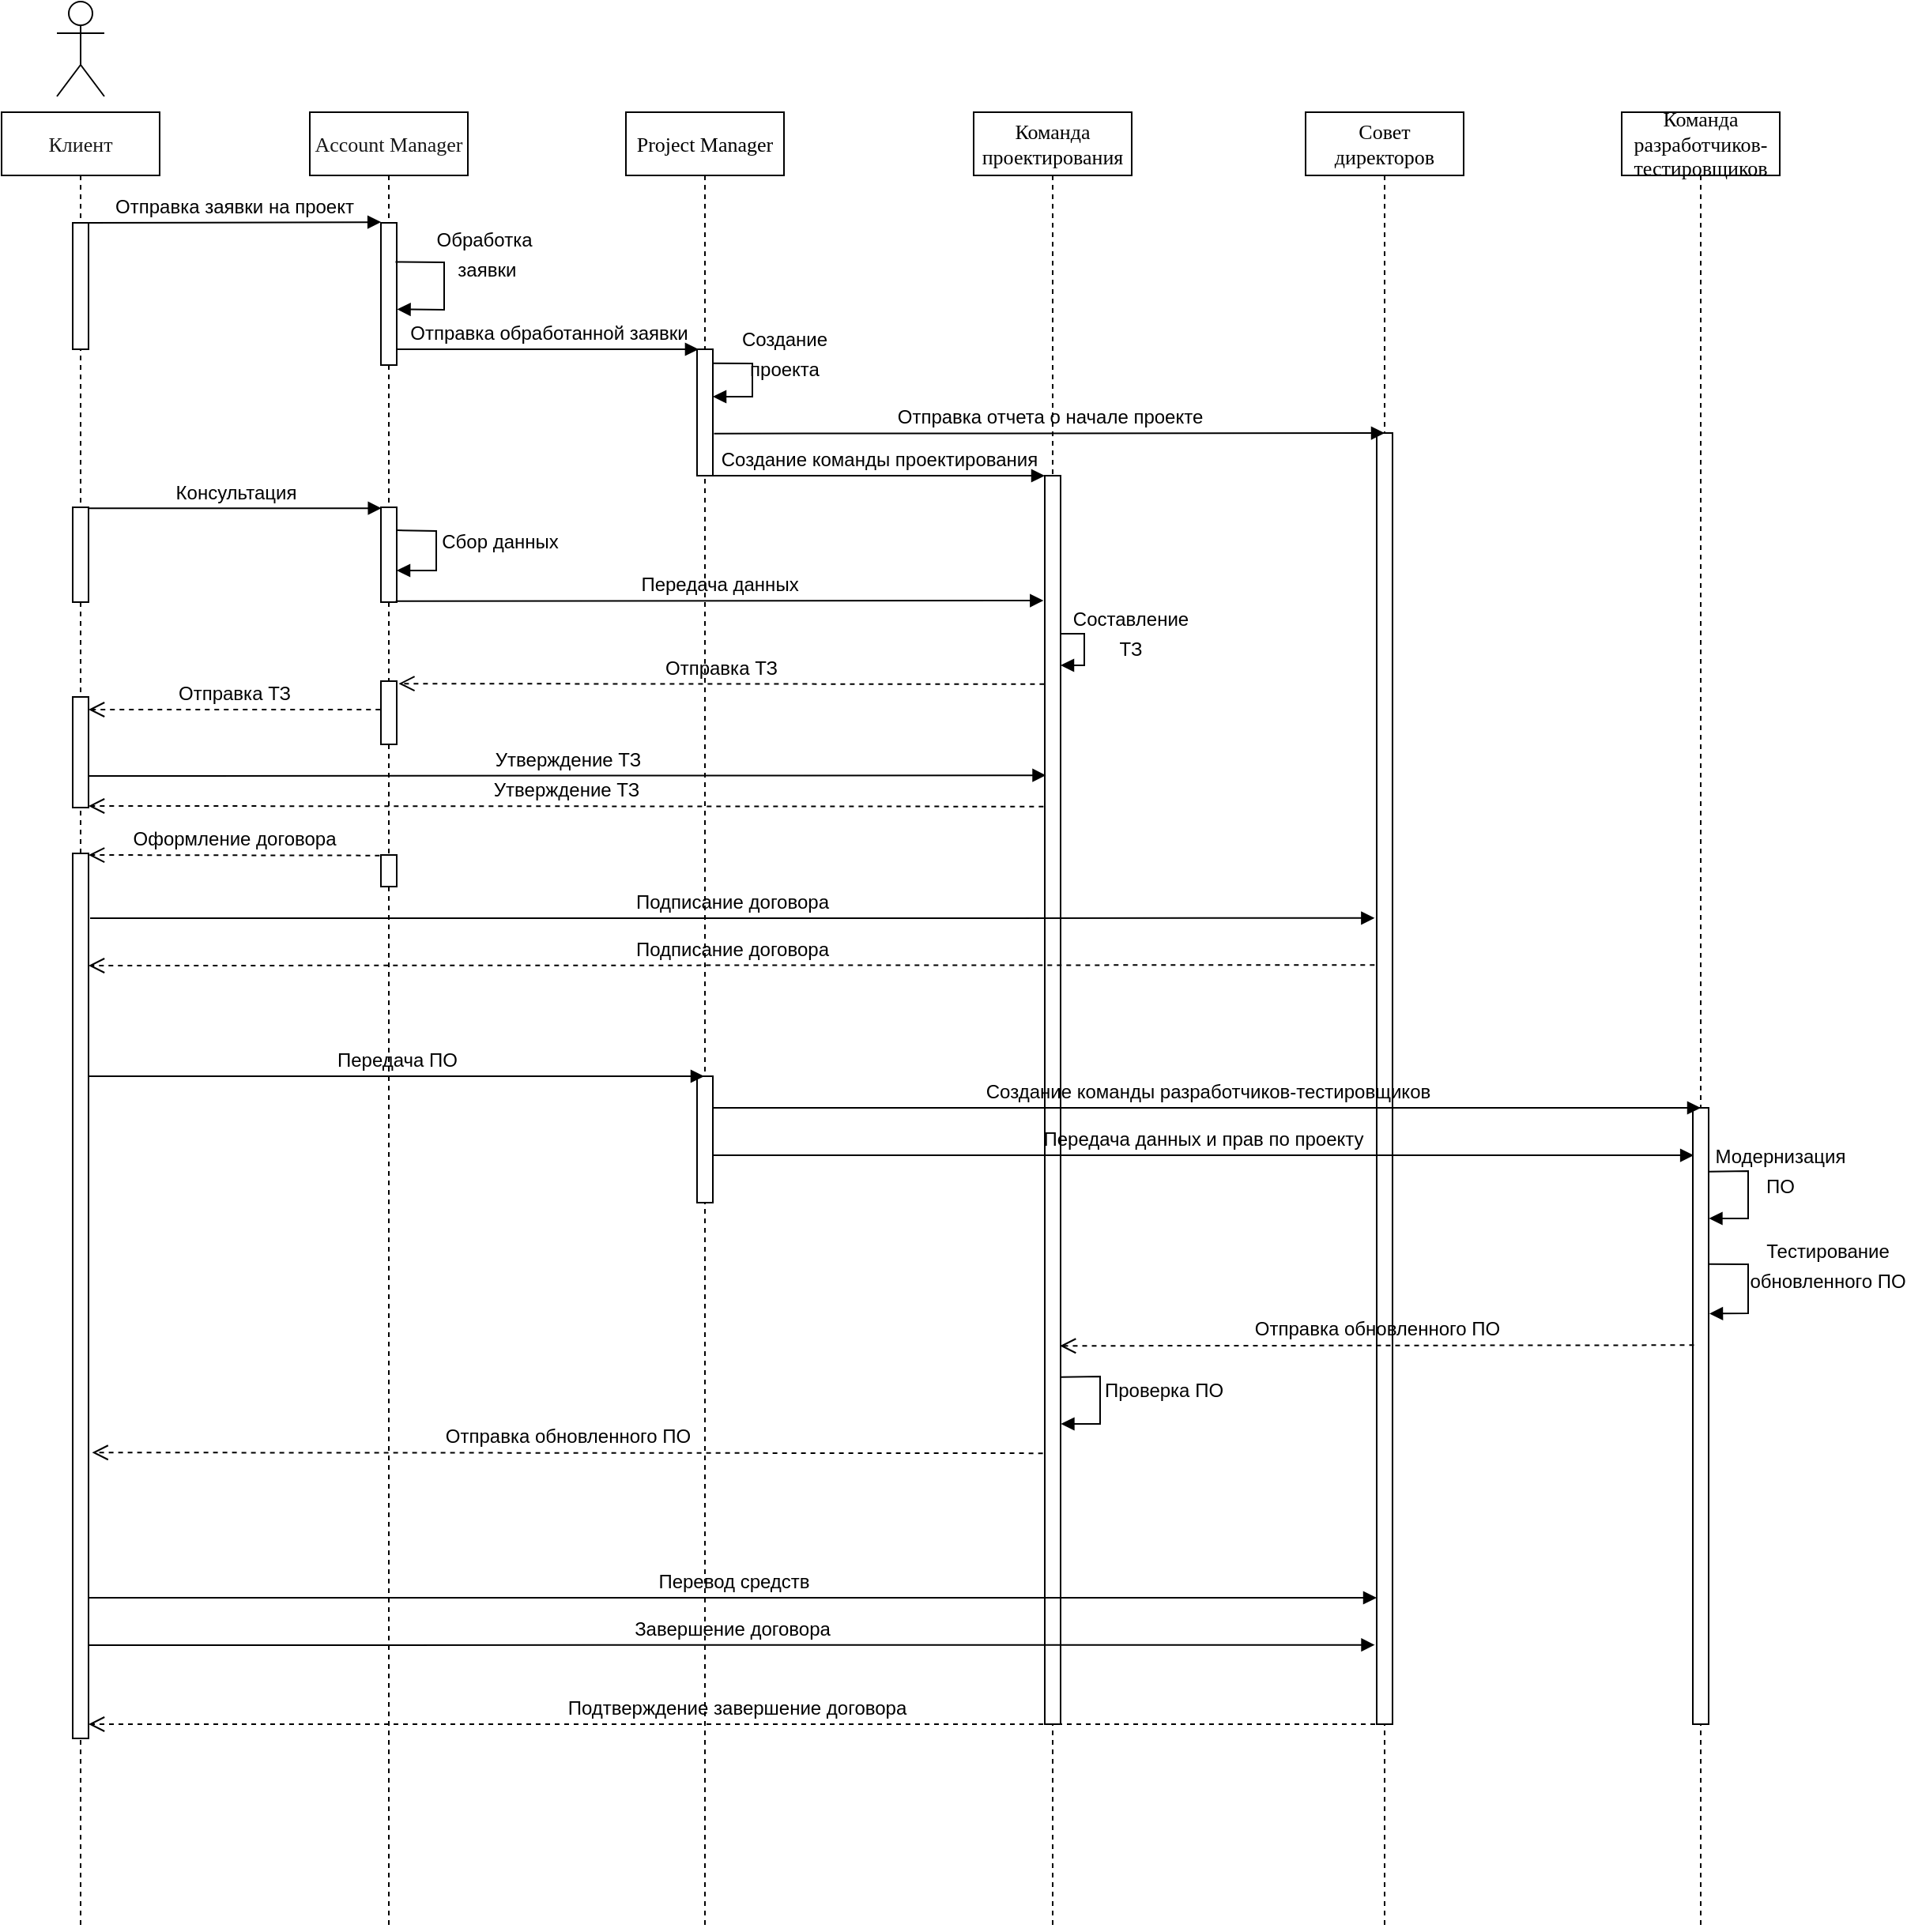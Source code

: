 <mxfile version="20.6.0" type="github">
  <diagram id="Dd5mZaAwoH7fWMe1h3uj" name="Страница 1">
    <mxGraphModel dx="6426" dy="2255" grid="1" gridSize="10" guides="1" tooltips="1" connect="1" arrows="1" fold="1" page="1" pageScale="1" pageWidth="1169" pageHeight="827" math="0" shadow="0">
      <root>
        <mxCell id="0" />
        <mxCell id="1" parent="0" />
        <mxCell id="G6gxm78g3z-paOCxik08-1" value="" style="shape=umlActor;verticalLabelPosition=bottom;verticalAlign=top;html=1;outlineConnect=0;" parent="1" vertex="1">
          <mxGeometry x="-1360" y="140" width="30" height="60" as="geometry" />
        </mxCell>
        <mxCell id="G6gxm78g3z-paOCxik08-2" value="&lt;span style=&quot;color: rgb(24, 24, 24); font-family: &amp;quot;Comic Sans MS&amp;quot;; font-size: 13px; text-align: start; background-color: rgb(255, 255, 255);&quot;&gt;Клиент&lt;/span&gt;" style="shape=umlLifeline;perimeter=lifelinePerimeter;whiteSpace=wrap;html=1;container=1;collapsible=0;recursiveResize=0;outlineConnect=0;" parent="1" vertex="1">
          <mxGeometry x="-1395" y="210" width="100" height="1150" as="geometry" />
        </mxCell>
        <mxCell id="G6gxm78g3z-paOCxik08-3" value="" style="html=1;points=[];perimeter=orthogonalPerimeter;" parent="G6gxm78g3z-paOCxik08-2" vertex="1">
          <mxGeometry x="45" y="70" width="10" height="80" as="geometry" />
        </mxCell>
        <mxCell id="G6gxm78g3z-paOCxik08-18" value="" style="html=1;points=[];perimeter=orthogonalPerimeter;" parent="G6gxm78g3z-paOCxik08-2" vertex="1">
          <mxGeometry x="45" y="250" width="10" height="60" as="geometry" />
        </mxCell>
        <mxCell id="G6gxm78g3z-paOCxik08-59" value="" style="html=1;points=[];perimeter=orthogonalPerimeter;fontFamily=Helvetica;fontSize=12;" parent="G6gxm78g3z-paOCxik08-2" vertex="1">
          <mxGeometry x="45" y="370" width="10" height="70" as="geometry" />
        </mxCell>
        <mxCell id="G6gxm78g3z-paOCxik08-60" value="" style="html=1;points=[];perimeter=orthogonalPerimeter;fontFamily=Helvetica;fontSize=12;" parent="G6gxm78g3z-paOCxik08-2" vertex="1">
          <mxGeometry x="45" y="469" width="10" height="560" as="geometry" />
        </mxCell>
        <mxCell id="G6gxm78g3z-paOCxik08-4" value="&lt;span style=&quot;color: rgb(24, 24, 24); font-family: &amp;quot;Comic Sans MS&amp;quot;; font-size: 13px; text-align: start; background-color: rgb(255, 255, 255);&quot;&gt;Account Manager&lt;/span&gt;" style="shape=umlLifeline;perimeter=lifelinePerimeter;whiteSpace=wrap;html=1;container=1;collapsible=0;recursiveResize=0;outlineConnect=0;" parent="1" vertex="1">
          <mxGeometry x="-1200" y="210" width="100" height="1150" as="geometry" />
        </mxCell>
        <mxCell id="G6gxm78g3z-paOCxik08-9" value="" style="html=1;points=[];perimeter=orthogonalPerimeter;" parent="G6gxm78g3z-paOCxik08-4" vertex="1">
          <mxGeometry x="45" y="70" width="10" height="90" as="geometry" />
        </mxCell>
        <mxCell id="G6gxm78g3z-paOCxik08-14" value="&lt;font face=&quot;Helvetica&quot; style=&quot;font-size: 12px;&quot;&gt;Обработка&lt;br&gt;&amp;nbsp;заявки&lt;/font&gt;" style="html=1;verticalAlign=bottom;endArrow=block;rounded=0;labelBackgroundColor=none;fontFamily=Comic Sans MS;fontSize=16;exitX=0.923;exitY=0.309;exitDx=0;exitDy=0;exitPerimeter=0;entryX=1.029;entryY=0.684;entryDx=0;entryDy=0;entryPerimeter=0;" parent="G6gxm78g3z-paOCxik08-4" edge="1">
          <mxGeometry x="0.012" y="25" width="80" relative="1" as="geometry">
            <mxPoint x="54.23" y="94.72" as="sourcePoint" />
            <mxPoint x="55.29" y="124.72" as="targetPoint" />
            <Array as="points">
              <mxPoint x="85" y="95" />
              <mxPoint x="85" y="125" />
            </Array>
            <mxPoint as="offset" />
          </mxGeometry>
        </mxCell>
        <mxCell id="G6gxm78g3z-paOCxik08-19" value="" style="html=1;points=[];perimeter=orthogonalPerimeter;fontFamily=Helvetica;fontSize=12;" parent="G6gxm78g3z-paOCxik08-4" vertex="1">
          <mxGeometry x="45" y="250" width="10" height="60" as="geometry" />
        </mxCell>
        <mxCell id="G6gxm78g3z-paOCxik08-21" value="&lt;font face=&quot;Helvetica&quot; style=&quot;font-size: 12px;&quot;&gt;Сбор данных&lt;/font&gt;" style="html=1;verticalAlign=bottom;endArrow=block;rounded=0;labelBackgroundColor=none;fontFamily=Comic Sans MS;fontSize=16;exitX=0.964;exitY=0.242;exitDx=0;exitDy=0;exitPerimeter=0;" parent="G6gxm78g3z-paOCxik08-4" source="G6gxm78g3z-paOCxik08-19" target="G6gxm78g3z-paOCxik08-19" edge="1">
          <mxGeometry x="0.111" y="40" width="80" relative="1" as="geometry">
            <mxPoint x="60" y="270" as="sourcePoint" />
            <mxPoint x="69" y="300.28" as="targetPoint" />
            <Array as="points">
              <mxPoint x="80" y="265" />
              <mxPoint x="80" y="290" />
            </Array>
            <mxPoint as="offset" />
          </mxGeometry>
        </mxCell>
        <mxCell id="G6gxm78g3z-paOCxik08-27" value="" style="html=1;points=[];perimeter=orthogonalPerimeter;fontFamily=Helvetica;fontSize=12;" parent="G6gxm78g3z-paOCxik08-4" vertex="1">
          <mxGeometry x="45" y="360" width="10" height="40" as="geometry" />
        </mxCell>
        <mxCell id="G6gxm78g3z-paOCxik08-34" value="" style="html=1;points=[];perimeter=orthogonalPerimeter;fontFamily=Helvetica;fontSize=12;" parent="G6gxm78g3z-paOCxik08-4" vertex="1">
          <mxGeometry x="45" y="470" width="10" height="20" as="geometry" />
        </mxCell>
        <mxCell id="G6gxm78g3z-paOCxik08-5" value="&lt;span style=&quot;font-family: &amp;quot;Comic Sans MS&amp;quot;; font-size: 13px;&quot;&gt;Команда проектирования&lt;/span&gt;" style="shape=umlLifeline;perimeter=lifelinePerimeter;whiteSpace=wrap;html=1;container=1;collapsible=0;recursiveResize=0;outlineConnect=0;" parent="1" vertex="1">
          <mxGeometry x="-780" y="210" width="100" height="1150" as="geometry" />
        </mxCell>
        <mxCell id="G6gxm78g3z-paOCxik08-22" value="" style="html=1;points=[];perimeter=orthogonalPerimeter;fontFamily=Helvetica;fontSize=12;" parent="G6gxm78g3z-paOCxik08-5" vertex="1">
          <mxGeometry x="45" y="230" width="10" height="790" as="geometry" />
        </mxCell>
        <mxCell id="G6gxm78g3z-paOCxik08-26" value="&lt;font face=&quot;Helvetica&quot;&gt;&lt;span style=&quot;font-size: 12px;&quot;&gt;Составление&lt;br&gt;ТЗ&lt;/span&gt;&lt;/font&gt;" style="html=1;verticalAlign=bottom;endArrow=block;rounded=0;labelBackgroundColor=none;fontFamily=Comic Sans MS;fontSize=16;" parent="G6gxm78g3z-paOCxik08-5" edge="1">
          <mxGeometry x="0.411" y="-30" width="80" relative="1" as="geometry">
            <mxPoint x="55" y="330" as="sourcePoint" />
            <mxPoint x="55" y="350" as="targetPoint" />
            <Array as="points">
              <mxPoint x="70" y="330" />
              <mxPoint x="70" y="350" />
            </Array>
            <mxPoint x="29" y="30" as="offset" />
          </mxGeometry>
        </mxCell>
        <mxCell id="G6gxm78g3z-paOCxik08-48" value="&lt;font face=&quot;Helvetica&quot;&gt;&lt;span style=&quot;font-size: 12px;&quot;&gt;Проверка ПО&lt;/span&gt;&lt;/font&gt;" style="html=1;verticalAlign=bottom;endArrow=block;rounded=0;labelBackgroundColor=none;fontFamily=Comic Sans MS;fontSize=16;exitX=0.978;exitY=0.295;exitDx=0;exitDy=0;exitPerimeter=0;" parent="G6gxm78g3z-paOCxik08-5" edge="1">
          <mxGeometry x="0.111" y="40" width="80" relative="1" as="geometry">
            <mxPoint x="55.0" y="800.32" as="sourcePoint" />
            <mxPoint x="55.22" y="830" as="targetPoint" />
            <Array as="points">
              <mxPoint x="80" y="800" />
              <mxPoint x="80" y="830" />
            </Array>
            <mxPoint as="offset" />
          </mxGeometry>
        </mxCell>
        <mxCell id="G6gxm78g3z-paOCxik08-6" value="&lt;span style=&quot;font-family: &amp;quot;Comic Sans MS&amp;quot;; font-size: 13px; text-align: start; background-color: rgb(255, 255, 255);&quot;&gt;Project Manager&lt;/span&gt;" style="shape=umlLifeline;perimeter=lifelinePerimeter;whiteSpace=wrap;html=1;container=1;collapsible=0;recursiveResize=0;outlineConnect=0;" parent="1" vertex="1">
          <mxGeometry x="-1000" y="210" width="100" height="1150" as="geometry" />
        </mxCell>
        <mxCell id="G6gxm78g3z-paOCxik08-15" value="" style="html=1;points=[];perimeter=orthogonalPerimeter;" parent="G6gxm78g3z-paOCxik08-6" vertex="1">
          <mxGeometry x="45" y="150" width="10" height="80" as="geometry" />
        </mxCell>
        <mxCell id="G6gxm78g3z-paOCxik08-17" value="&lt;font face=&quot;Helvetica&quot; style=&quot;font-size: 12px;&quot;&gt;Создание&lt;br&gt;проекта&lt;/font&gt;" style="html=1;verticalAlign=bottom;endArrow=block;rounded=0;labelBackgroundColor=none;fontFamily=Comic Sans MS;fontSize=16;exitX=1.029;exitY=0.111;exitDx=0;exitDy=0;exitPerimeter=0;" parent="G6gxm78g3z-paOCxik08-6" source="G6gxm78g3z-paOCxik08-15" target="G6gxm78g3z-paOCxik08-15" edge="1">
          <mxGeometry x="0.094" y="20" width="80" relative="1" as="geometry">
            <mxPoint x="60" y="173" as="sourcePoint" />
            <mxPoint x="69" y="203.28" as="targetPoint" />
            <Array as="points">
              <mxPoint x="80" y="159" />
              <mxPoint x="80" y="180" />
            </Array>
            <mxPoint as="offset" />
          </mxGeometry>
        </mxCell>
        <mxCell id="G6gxm78g3z-paOCxik08-38" value="" style="html=1;points=[];perimeter=orthogonalPerimeter;" parent="G6gxm78g3z-paOCxik08-6" vertex="1">
          <mxGeometry x="45" y="610" width="10" height="80" as="geometry" />
        </mxCell>
        <mxCell id="G6gxm78g3z-paOCxik08-7" value="&lt;span style=&quot;font-family: &amp;quot;Comic Sans MS&amp;quot;; font-size: 13px;&quot;&gt;Команда разработчиков-тестировщиков&lt;/span&gt;" style="shape=umlLifeline;perimeter=lifelinePerimeter;whiteSpace=wrap;html=1;container=1;collapsible=0;recursiveResize=0;outlineConnect=0;" parent="1" vertex="1">
          <mxGeometry x="-370" y="210" width="100" height="1150" as="geometry" />
        </mxCell>
        <mxCell id="G6gxm78g3z-paOCxik08-42" value="" style="html=1;points=[];perimeter=orthogonalPerimeter;fontFamily=Helvetica;fontSize=12;" parent="G6gxm78g3z-paOCxik08-7" vertex="1">
          <mxGeometry x="45" y="630" width="10" height="390" as="geometry" />
        </mxCell>
        <mxCell id="G6gxm78g3z-paOCxik08-44" value="&lt;font face=&quot;Helvetica&quot;&gt;&lt;span style=&quot;font-size: 12px;&quot;&gt;Модернизация&lt;br&gt;ПО&lt;/span&gt;&lt;/font&gt;" style="html=1;verticalAlign=bottom;endArrow=block;rounded=0;labelBackgroundColor=none;fontFamily=Comic Sans MS;fontSize=16;exitX=0.978;exitY=0.295;exitDx=0;exitDy=0;exitPerimeter=0;" parent="G6gxm78g3z-paOCxik08-7" edge="1">
          <mxGeometry x="0.128" y="20" width="80" relative="1" as="geometry">
            <mxPoint x="55" y="670.32" as="sourcePoint" />
            <mxPoint x="55.22" y="700" as="targetPoint" />
            <Array as="points">
              <mxPoint x="80" y="670" />
              <mxPoint x="80" y="700" />
            </Array>
            <mxPoint as="offset" />
          </mxGeometry>
        </mxCell>
        <mxCell id="G6gxm78g3z-paOCxik08-45" value="&lt;font face=&quot;Helvetica&quot;&gt;&lt;span style=&quot;font-size: 12px;&quot;&gt;Тестирование&lt;br&gt;обновленного ПО&lt;/span&gt;&lt;/font&gt;" style="html=1;verticalAlign=bottom;endArrow=block;rounded=0;labelBackgroundColor=none;fontFamily=Comic Sans MS;fontSize=16;exitX=0.978;exitY=0.295;exitDx=0;exitDy=0;exitPerimeter=0;entryX=1.051;entryY=0.334;entryDx=0;entryDy=0;entryPerimeter=0;" parent="G6gxm78g3z-paOCxik08-7" target="G6gxm78g3z-paOCxik08-42" edge="1">
          <mxGeometry x="0.143" y="50" width="80" relative="1" as="geometry">
            <mxPoint x="54.78" y="728.82" as="sourcePoint" />
            <mxPoint x="55.0" y="758.5" as="targetPoint" />
            <Array as="points">
              <mxPoint x="80" y="729" />
              <mxPoint x="80" y="760" />
            </Array>
            <mxPoint as="offset" />
          </mxGeometry>
        </mxCell>
        <mxCell id="G6gxm78g3z-paOCxik08-8" value="&lt;span style=&quot;font-family: &amp;quot;Comic Sans MS&amp;quot;; font-size: 13px;&quot;&gt;Совет директоров&lt;/span&gt;" style="shape=umlLifeline;perimeter=lifelinePerimeter;whiteSpace=wrap;html=1;container=1;collapsible=0;recursiveResize=0;outlineConnect=0;" parent="1" vertex="1">
          <mxGeometry x="-570" y="210" width="100" height="1150" as="geometry" />
        </mxCell>
        <mxCell id="G6gxm78g3z-paOCxik08-57" value="" style="html=1;points=[];perimeter=orthogonalPerimeter;fontFamily=Helvetica;fontSize=12;" parent="G6gxm78g3z-paOCxik08-8" vertex="1">
          <mxGeometry x="45" y="203" width="10" height="817" as="geometry" />
        </mxCell>
        <mxCell id="G6gxm78g3z-paOCxik08-10" value="&lt;font face=&quot;Helvetica&quot; style=&quot;font-size: 12px;&quot;&gt;Отправка заявки на проект&lt;/font&gt;" style="html=1;verticalAlign=bottom;endArrow=block;rounded=0;fontFamily=Comic Sans MS;fontSize=16;labelBackgroundColor=none;entryX=0.007;entryY=-0.005;entryDx=0;entryDy=0;entryPerimeter=0;" parent="1" target="G6gxm78g3z-paOCxik08-9" edge="1">
          <mxGeometry width="80" relative="1" as="geometry">
            <mxPoint x="-1340" y="280" as="sourcePoint" />
            <mxPoint x="-1160" y="280" as="targetPoint" />
          </mxGeometry>
        </mxCell>
        <mxCell id="G6gxm78g3z-paOCxik08-16" value="&lt;font face=&quot;Helvetica&quot; style=&quot;font-size: 12px;&quot;&gt;Отправка обработанной заявки&lt;/font&gt;" style="html=1;verticalAlign=bottom;endArrow=block;rounded=0;fontFamily=Comic Sans MS;fontSize=16;labelBackgroundColor=none;entryX=0.096;entryY=0;entryDx=0;entryDy=0;entryPerimeter=0;" parent="1" source="G6gxm78g3z-paOCxik08-9" target="G6gxm78g3z-paOCxik08-15" edge="1">
          <mxGeometry width="80" relative="1" as="geometry">
            <mxPoint x="-1130" y="370.0" as="sourcePoint" />
            <mxPoint x="-935.11" y="370.0" as="targetPoint" />
          </mxGeometry>
        </mxCell>
        <mxCell id="G6gxm78g3z-paOCxik08-20" value="&lt;font face=&quot;Helvetica&quot; style=&quot;font-size: 12px;&quot;&gt;Консультация&lt;/font&gt;" style="html=1;verticalAlign=bottom;endArrow=block;rounded=0;fontFamily=Comic Sans MS;fontSize=16;exitX=1;exitY=0.01;exitDx=0;exitDy=0;exitPerimeter=0;labelBackgroundColor=none;entryX=0.035;entryY=0.01;entryDx=0;entryDy=0;entryPerimeter=0;" parent="1" source="G6gxm78g3z-paOCxik08-18" target="G6gxm78g3z-paOCxik08-19" edge="1">
          <mxGeometry width="80" relative="1" as="geometry">
            <mxPoint x="-1340" y="450" as="sourcePoint" />
            <mxPoint x="-1160" y="460" as="targetPoint" />
          </mxGeometry>
        </mxCell>
        <mxCell id="G6gxm78g3z-paOCxik08-23" value="&lt;font face=&quot;Helvetica&quot; style=&quot;font-size: 12px;&quot;&gt;Создание команды проектирования&lt;/font&gt;" style="html=1;verticalAlign=bottom;endArrow=block;rounded=0;fontFamily=Comic Sans MS;fontSize=16;labelBackgroundColor=none;" parent="1" source="G6gxm78g3z-paOCxik08-15" target="G6gxm78g3z-paOCxik08-22" edge="1">
          <mxGeometry width="80" relative="1" as="geometry">
            <mxPoint x="-900" y="440.0" as="sourcePoint" />
            <mxPoint x="-750" y="440" as="targetPoint" />
          </mxGeometry>
        </mxCell>
        <mxCell id="G6gxm78g3z-paOCxik08-25" value="&lt;font face=&quot;Helvetica&quot; style=&quot;font-size: 12px;&quot;&gt;Передача данных&lt;/font&gt;" style="html=1;verticalAlign=bottom;endArrow=block;rounded=0;fontFamily=Comic Sans MS;fontSize=16;labelBackgroundColor=none;exitX=0.934;exitY=0.99;exitDx=0;exitDy=0;exitPerimeter=0;entryX=-0.083;entryY=0.1;entryDx=0;entryDy=0;entryPerimeter=0;" parent="1" source="G6gxm78g3z-paOCxik08-19" target="G6gxm78g3z-paOCxik08-22" edge="1">
          <mxGeometry width="80" relative="1" as="geometry">
            <mxPoint x="-1140" y="520" as="sourcePoint" />
            <mxPoint x="-740" y="520" as="targetPoint" />
          </mxGeometry>
        </mxCell>
        <mxCell id="G6gxm78g3z-paOCxik08-29" value="&lt;font face=&quot;Helvetica&quot; style=&quot;font-size: 12px;&quot;&gt;Отправка ТЗ&lt;/font&gt;" style="html=1;verticalAlign=bottom;endArrow=open;dashed=1;endSize=8;rounded=0;fontFamily=Comic Sans MS;fontSize=16;labelBackgroundColor=none;entryX=1.118;entryY=0.04;entryDx=0;entryDy=0;entryPerimeter=0;exitX=-0.03;exitY=0.167;exitDx=0;exitDy=0;exitPerimeter=0;" parent="1" source="G6gxm78g3z-paOCxik08-22" target="G6gxm78g3z-paOCxik08-27" edge="1">
          <mxGeometry relative="1" as="geometry">
            <mxPoint x="-740" y="572" as="sourcePoint" />
            <mxPoint x="-1140" y="570" as="targetPoint" />
          </mxGeometry>
        </mxCell>
        <mxCell id="G6gxm78g3z-paOCxik08-30" value="&lt;font face=&quot;Helvetica&quot; style=&quot;font-size: 12px;&quot;&gt;Отправка ТЗ&lt;/font&gt;" style="html=1;verticalAlign=bottom;endArrow=open;dashed=1;endSize=8;rounded=0;fontFamily=Comic Sans MS;fontSize=16;labelBackgroundColor=none;exitX=-0.037;exitY=0.451;exitDx=0;exitDy=0;exitPerimeter=0;" parent="1" source="G6gxm78g3z-paOCxik08-27" edge="1">
          <mxGeometry relative="1" as="geometry">
            <mxPoint x="-1169.05" y="570" as="sourcePoint" />
            <mxPoint x="-1340" y="588" as="targetPoint" />
          </mxGeometry>
        </mxCell>
        <mxCell id="G6gxm78g3z-paOCxik08-31" value="&lt;font face=&quot;Helvetica&quot; style=&quot;font-size: 12px;&quot;&gt;Утверждение ТЗ&lt;/font&gt;" style="html=1;verticalAlign=bottom;endArrow=block;rounded=0;fontFamily=Comic Sans MS;fontSize=16;labelBackgroundColor=none;entryX=0.075;entryY=0.24;entryDx=0;entryDy=0;entryPerimeter=0;" parent="1" target="G6gxm78g3z-paOCxik08-22" edge="1">
          <mxGeometry width="80" relative="1" as="geometry">
            <mxPoint x="-1340" y="630" as="sourcePoint" />
            <mxPoint x="-1146.95" y="624.66" as="targetPoint" />
          </mxGeometry>
        </mxCell>
        <mxCell id="G6gxm78g3z-paOCxik08-33" value="&lt;font face=&quot;Helvetica&quot; style=&quot;font-size: 12px;&quot;&gt;Подписание договора&lt;/font&gt;" style="html=1;verticalAlign=bottom;endArrow=block;rounded=0;fontFamily=Comic Sans MS;fontSize=16;labelBackgroundColor=none;entryX=-0.131;entryY=0.272;entryDx=0;entryDy=0;entryPerimeter=0;" parent="1" edge="1">
          <mxGeometry width="80" relative="1" as="geometry">
            <mxPoint x="-1339" y="720" as="sourcePoint" />
            <mxPoint x="-526.31" y="719.92" as="targetPoint" />
          </mxGeometry>
        </mxCell>
        <mxCell id="G6gxm78g3z-paOCxik08-35" value="&lt;font face=&quot;Helvetica&quot;&gt;&lt;span style=&quot;font-size: 12px;&quot;&gt;Оформление договора&lt;/span&gt;&lt;/font&gt;" style="html=1;verticalAlign=bottom;endArrow=open;dashed=1;endSize=8;rounded=0;fontFamily=Comic Sans MS;fontSize=16;labelBackgroundColor=none;exitX=-0.082;exitY=0.017;exitDx=0;exitDy=0;exitPerimeter=0;" parent="1" source="G6gxm78g3z-paOCxik08-34" edge="1">
          <mxGeometry relative="1" as="geometry">
            <mxPoint x="-747.52" y="660" as="sourcePoint" />
            <mxPoint x="-1340" y="680" as="targetPoint" />
          </mxGeometry>
        </mxCell>
        <mxCell id="G6gxm78g3z-paOCxik08-37" value="&lt;font face=&quot;Helvetica&quot;&gt;&lt;span style=&quot;font-size: 12px;&quot;&gt;Подписание договора&lt;/span&gt;&lt;/font&gt;" style="html=1;verticalAlign=bottom;endArrow=open;dashed=1;endSize=8;rounded=0;fontFamily=Comic Sans MS;fontSize=16;labelBackgroundColor=none;exitX=-0.135;exitY=0.412;exitDx=0;exitDy=0;exitPerimeter=0;" parent="1" source="G6gxm78g3z-paOCxik08-57" edge="1">
          <mxGeometry relative="1" as="geometry">
            <mxPoint x="-525.62" y="789.22" as="sourcePoint" />
            <mxPoint x="-1340" y="750" as="targetPoint" />
          </mxGeometry>
        </mxCell>
        <mxCell id="G6gxm78g3z-paOCxik08-40" value="&lt;font face=&quot;Helvetica&quot; style=&quot;font-size: 12px;&quot;&gt;Передача ПО&lt;/font&gt;" style="html=1;verticalAlign=bottom;endArrow=block;rounded=0;fontFamily=Comic Sans MS;fontSize=16;labelBackgroundColor=none;" parent="1" target="G6gxm78g3z-paOCxik08-6" edge="1">
          <mxGeometry width="80" relative="1" as="geometry">
            <mxPoint x="-1340" y="820" as="sourcePoint" />
            <mxPoint x="-980" y="820" as="targetPoint" />
          </mxGeometry>
        </mxCell>
        <mxCell id="G6gxm78g3z-paOCxik08-41" value="&lt;font face=&quot;Helvetica&quot; style=&quot;font-size: 12px;&quot;&gt;Передача данных и прав по проекту&lt;/font&gt;" style="html=1;verticalAlign=bottom;endArrow=block;rounded=0;fontFamily=Comic Sans MS;fontSize=16;labelBackgroundColor=none;entryX=0.056;entryY=0.077;entryDx=0;entryDy=0;entryPerimeter=0;" parent="1" target="G6gxm78g3z-paOCxik08-42" edge="1">
          <mxGeometry width="80" relative="1" as="geometry">
            <mxPoint x="-944.75" y="870" as="sourcePoint" />
            <mxPoint x="-330" y="870" as="targetPoint" />
          </mxGeometry>
        </mxCell>
        <mxCell id="G6gxm78g3z-paOCxik08-43" value="&lt;font face=&quot;Helvetica&quot; style=&quot;font-size: 12px;&quot;&gt;Создание команды разработчиков-тестировщиков&lt;/font&gt;" style="html=1;verticalAlign=bottom;endArrow=block;rounded=0;fontFamily=Comic Sans MS;fontSize=16;labelBackgroundColor=none;" parent="1" edge="1">
          <mxGeometry width="80" relative="1" as="geometry">
            <mxPoint x="-944.75" y="840" as="sourcePoint" />
            <mxPoint x="-320" y="840" as="targetPoint" />
          </mxGeometry>
        </mxCell>
        <mxCell id="G6gxm78g3z-paOCxik08-46" value="&lt;font face=&quot;Helvetica&quot;&gt;&lt;span style=&quot;font-size: 12px;&quot;&gt;Отправка обновленного ПО&lt;/span&gt;&lt;/font&gt;" style="html=1;verticalAlign=bottom;endArrow=open;dashed=1;endSize=8;rounded=0;fontFamily=Comic Sans MS;fontSize=16;labelBackgroundColor=none;exitX=0.074;exitY=0.385;exitDx=0;exitDy=0;exitPerimeter=0;entryX=0.956;entryY=0.697;entryDx=0;entryDy=0;entryPerimeter=0;" parent="1" source="G6gxm78g3z-paOCxik08-42" target="G6gxm78g3z-paOCxik08-22" edge="1">
          <mxGeometry relative="1" as="geometry">
            <mxPoint x="-330" y="990" as="sourcePoint" />
            <mxPoint x="-720" y="990" as="targetPoint" />
          </mxGeometry>
        </mxCell>
        <mxCell id="G6gxm78g3z-paOCxik08-49" value="&lt;font face=&quot;Helvetica&quot;&gt;&lt;span style=&quot;font-size: 12px;&quot;&gt;Отправка обновленного ПО&lt;/span&gt;&lt;/font&gt;" style="html=1;verticalAlign=bottom;endArrow=open;dashed=1;endSize=8;rounded=0;fontFamily=Comic Sans MS;fontSize=16;labelBackgroundColor=none;exitX=-0.119;exitY=0.783;exitDx=0;exitDy=0;exitPerimeter=0;entryX=1.228;entryY=0.677;entryDx=0;entryDy=0;entryPerimeter=0;" parent="1" source="G6gxm78g3z-paOCxik08-22" target="G6gxm78g3z-paOCxik08-60" edge="1">
          <mxGeometry relative="1" as="geometry">
            <mxPoint x="-750.07" y="1050" as="sourcePoint" />
            <mxPoint x="-1340" y="1050" as="targetPoint" />
          </mxGeometry>
        </mxCell>
        <mxCell id="G6gxm78g3z-paOCxik08-53" value="&lt;font face=&quot;Helvetica&quot; style=&quot;font-size: 12px;&quot;&gt;Перевод&amp;nbsp;&lt;/font&gt;&lt;font face=&quot;Helvetica&quot;&gt;&lt;span style=&quot;font-size: 12px;&quot;&gt;средств&lt;/span&gt;&lt;/font&gt;" style="html=1;verticalAlign=bottom;endArrow=block;rounded=0;fontFamily=Comic Sans MS;fontSize=16;labelBackgroundColor=none;" parent="1" edge="1">
          <mxGeometry width="80" relative="1" as="geometry">
            <mxPoint x="-1340" y="1150" as="sourcePoint" />
            <mxPoint x="-525" y="1150" as="targetPoint" />
          </mxGeometry>
        </mxCell>
        <mxCell id="G6gxm78g3z-paOCxik08-56" value="&lt;font face=&quot;Helvetica&quot; style=&quot;font-size: 12px;&quot;&gt;Завершение договора&lt;/font&gt;" style="html=1;verticalAlign=bottom;endArrow=block;rounded=0;fontFamily=Comic Sans MS;fontSize=16;labelBackgroundColor=none;entryX=-0.123;entryY=0.356;entryDx=0;entryDy=0;entryPerimeter=0;" parent="1" edge="1">
          <mxGeometry width="80" relative="1" as="geometry">
            <mxPoint x="-1340" y="1180" as="sourcePoint" />
            <mxPoint x="-526.23" y="1179.84" as="targetPoint" />
          </mxGeometry>
        </mxCell>
        <mxCell id="G6gxm78g3z-paOCxik08-51" value="&lt;font face=&quot;Helvetica&quot;&gt;&lt;span style=&quot;font-size: 12px;&quot;&gt;Подтверждение завершение договора&lt;/span&gt;&lt;/font&gt;" style="html=1;verticalAlign=bottom;endArrow=open;dashed=1;endSize=8;rounded=0;fontFamily=Comic Sans MS;fontSize=16;labelBackgroundColor=none;exitX=0.5;exitY=0.714;exitDx=0;exitDy=0;exitPerimeter=0;" parent="1" edge="1">
          <mxGeometry relative="1" as="geometry">
            <mxPoint x="-520" y="1229.96" as="sourcePoint" />
            <mxPoint x="-1340" y="1230" as="targetPoint" />
          </mxGeometry>
        </mxCell>
        <mxCell id="G6gxm78g3z-paOCxik08-32" value="&lt;font face=&quot;Helvetica&quot; style=&quot;font-size: 12px;&quot;&gt;Утверждение ТЗ&lt;/font&gt;" style="html=1;verticalAlign=bottom;endArrow=open;dashed=1;endSize=8;rounded=0;fontFamily=Comic Sans MS;fontSize=16;labelBackgroundColor=none;exitX=-0.083;exitY=0.265;exitDx=0;exitDy=0;exitPerimeter=0;" parent="1" source="G6gxm78g3z-paOCxik08-22" edge="1">
          <mxGeometry relative="1" as="geometry">
            <mxPoint x="-757.52" y="650" as="sourcePoint" />
            <mxPoint x="-1340" y="649" as="targetPoint" />
          </mxGeometry>
        </mxCell>
        <mxCell id="G6gxm78g3z-paOCxik08-58" value="&lt;font face=&quot;Helvetica&quot; style=&quot;font-size: 12px;&quot;&gt;Отправка отчета о начале проекте&lt;/font&gt;" style="html=1;verticalAlign=bottom;endArrow=block;rounded=0;fontFamily=Comic Sans MS;fontSize=16;labelBackgroundColor=none;exitX=1.074;exitY=0.667;exitDx=0;exitDy=0;exitPerimeter=0;entryX=0.5;entryY=0;entryDx=0;entryDy=0;entryPerimeter=0;" parent="1" source="G6gxm78g3z-paOCxik08-15" target="G6gxm78g3z-paOCxik08-57" edge="1">
          <mxGeometry width="80" relative="1" as="geometry">
            <mxPoint x="-935" y="450" as="sourcePoint" />
            <mxPoint x="-530" y="413" as="targetPoint" />
          </mxGeometry>
        </mxCell>
      </root>
    </mxGraphModel>
  </diagram>
</mxfile>
